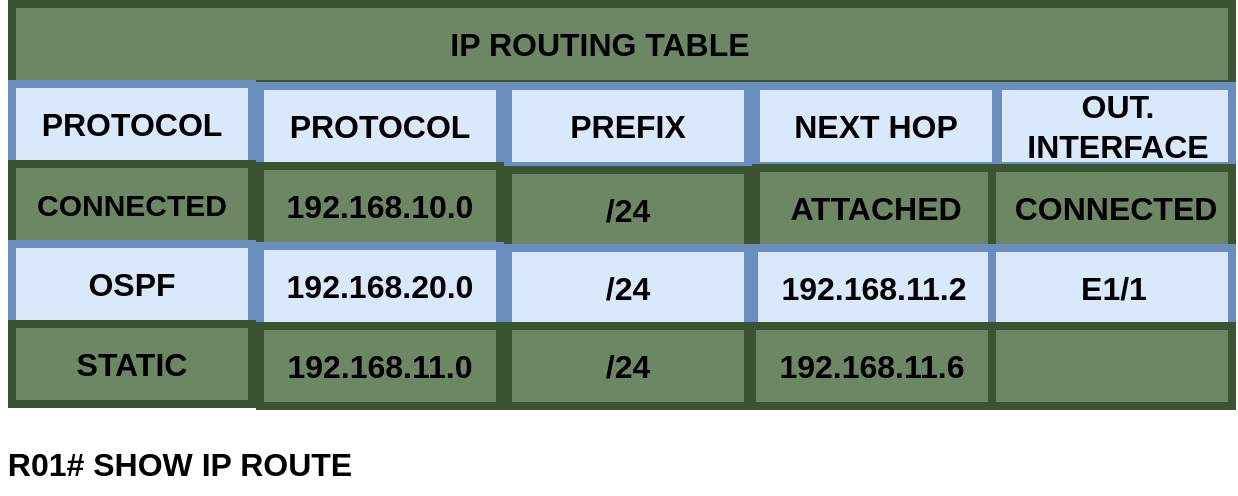 <mxfile version="22.1.16" type="device">
  <diagram name="Página-1" id="00M8zRfkyxRggsTmf3tM">
    <mxGraphModel dx="1194" dy="716" grid="1" gridSize="10" guides="1" tooltips="1" connect="1" arrows="1" fold="1" page="1" pageScale="1" pageWidth="827" pageHeight="1169" math="0" shadow="0">
      <root>
        <mxCell id="0" />
        <mxCell id="1" parent="0" />
        <mxCell id="mPJ2v4zrO77l32GKz1xa-1" value="" style="rounded=0;whiteSpace=wrap;html=1;strokeWidth=4;fillColor=#6d8764;strokeColor=#3A5431;fontColor=#ffffff;" vertex="1" parent="1">
          <mxGeometry x="120" y="200" width="610" height="40" as="geometry" />
        </mxCell>
        <mxCell id="mPJ2v4zrO77l32GKz1xa-2" value="" style="rounded=0;whiteSpace=wrap;html=1;strokeWidth=4;fillColor=#dae8fc;strokeColor=#6c8ebf;" vertex="1" parent="1">
          <mxGeometry x="120" y="240" width="120" height="40" as="geometry" />
        </mxCell>
        <mxCell id="mPJ2v4zrO77l32GKz1xa-3" value="PROTOCOL" style="text;html=1;strokeColor=none;fillColor=none;align=center;verticalAlign=middle;whiteSpace=wrap;rounded=0;fontSize=16;fontStyle=1" vertex="1" parent="1">
          <mxGeometry x="130" y="245" width="100" height="30" as="geometry" />
        </mxCell>
        <mxCell id="mPJ2v4zrO77l32GKz1xa-4" value="IP ROUTING TABLE" style="text;html=1;strokeColor=none;fillColor=none;align=center;verticalAlign=middle;whiteSpace=wrap;rounded=0;fontSize=16;fontStyle=1" vertex="1" parent="1">
          <mxGeometry x="324" y="205" width="180" height="30" as="geometry" />
        </mxCell>
        <mxCell id="mPJ2v4zrO77l32GKz1xa-5" value="" style="rounded=0;whiteSpace=wrap;html=1;strokeWidth=4;fillColor=#6d8764;strokeColor=#3A5431;fontColor=#ffffff;" vertex="1" parent="1">
          <mxGeometry x="120" y="280" width="120" height="40" as="geometry" />
        </mxCell>
        <mxCell id="mPJ2v4zrO77l32GKz1xa-7" value="" style="rounded=0;whiteSpace=wrap;html=1;strokeWidth=4;fillColor=#dae8fc;strokeColor=#6c8ebf;" vertex="1" parent="1">
          <mxGeometry x="120" y="320" width="120" height="40" as="geometry" />
        </mxCell>
        <mxCell id="mPJ2v4zrO77l32GKz1xa-8" value="OSPF" style="text;html=1;strokeColor=none;fillColor=none;align=center;verticalAlign=middle;whiteSpace=wrap;rounded=0;fontSize=16;fontStyle=1" vertex="1" parent="1">
          <mxGeometry x="130" y="325" width="100" height="30" as="geometry" />
        </mxCell>
        <mxCell id="mPJ2v4zrO77l32GKz1xa-9" value="" style="rounded=0;whiteSpace=wrap;html=1;strokeWidth=4;fillColor=#6d8764;fontColor=#ffffff;strokeColor=#3A5431;" vertex="1" parent="1">
          <mxGeometry x="120" y="360" width="120" height="40" as="geometry" />
        </mxCell>
        <mxCell id="mPJ2v4zrO77l32GKz1xa-10" value="STATIC" style="text;html=1;strokeColor=none;fillColor=#6d8764;align=center;verticalAlign=middle;whiteSpace=wrap;rounded=0;fontSize=16;fontStyle=1;fontColor=#000000;" vertex="1" parent="1">
          <mxGeometry x="130" y="365" width="100" height="30" as="geometry" />
        </mxCell>
        <mxCell id="mPJ2v4zrO77l32GKz1xa-11" value="" style="rounded=0;whiteSpace=wrap;html=1;strokeWidth=4;fillColor=#dae8fc;strokeColor=#6c8ebf;" vertex="1" parent="1">
          <mxGeometry x="244" y="241" width="120" height="40" as="geometry" />
        </mxCell>
        <mxCell id="mPJ2v4zrO77l32GKz1xa-12" value="PROTOCOL" style="text;html=1;strokeColor=none;fillColor=none;align=center;verticalAlign=middle;whiteSpace=wrap;rounded=0;fontSize=16;fontStyle=1" vertex="1" parent="1">
          <mxGeometry x="254" y="246" width="100" height="30" as="geometry" />
        </mxCell>
        <mxCell id="mPJ2v4zrO77l32GKz1xa-13" value="" style="rounded=0;whiteSpace=wrap;html=1;strokeWidth=4;fillColor=#dae8fc;strokeColor=#6c8ebf;" vertex="1" parent="1">
          <mxGeometry x="368" y="241" width="120" height="40" as="geometry" />
        </mxCell>
        <mxCell id="mPJ2v4zrO77l32GKz1xa-14" value="PREFIX" style="text;html=1;strokeColor=none;fillColor=none;align=center;verticalAlign=middle;whiteSpace=wrap;rounded=0;fontSize=16;fontStyle=1" vertex="1" parent="1">
          <mxGeometry x="378" y="246" width="100" height="30" as="geometry" />
        </mxCell>
        <mxCell id="mPJ2v4zrO77l32GKz1xa-15" value="" style="rounded=0;whiteSpace=wrap;html=1;strokeWidth=4;fillColor=#dae8fc;strokeColor=#6c8ebf;" vertex="1" parent="1">
          <mxGeometry x="492" y="241" width="120" height="40" as="geometry" />
        </mxCell>
        <mxCell id="mPJ2v4zrO77l32GKz1xa-16" value="NEXT HOP" style="text;html=1;strokeColor=none;fillColor=none;align=center;verticalAlign=middle;whiteSpace=wrap;rounded=0;fontSize=16;fontStyle=1" vertex="1" parent="1">
          <mxGeometry x="502" y="246" width="100" height="30" as="geometry" />
        </mxCell>
        <mxCell id="mPJ2v4zrO77l32GKz1xa-17" value="" style="rounded=0;whiteSpace=wrap;html=1;strokeWidth=4;fillColor=#dae8fc;strokeColor=#6c8ebf;" vertex="1" parent="1">
          <mxGeometry x="613" y="241" width="117" height="40" as="geometry" />
        </mxCell>
        <mxCell id="mPJ2v4zrO77l32GKz1xa-18" value="OUT. INTERFACE" style="text;html=1;strokeColor=none;fillColor=none;align=center;verticalAlign=middle;whiteSpace=wrap;rounded=0;fontSize=16;fontStyle=1" vertex="1" parent="1">
          <mxGeometry x="623" y="246" width="100" height="30" as="geometry" />
        </mxCell>
        <mxCell id="mPJ2v4zrO77l32GKz1xa-19" value="" style="rounded=0;whiteSpace=wrap;html=1;strokeWidth=4;fillColor=#6d8764;fontColor=#ffffff;strokeColor=#3A5431;" vertex="1" parent="1">
          <mxGeometry x="244" y="281" width="120" height="40" as="geometry" />
        </mxCell>
        <mxCell id="mPJ2v4zrO77l32GKz1xa-20" value="192.168.10.0" style="text;html=1;strokeColor=none;fillColor=none;align=center;verticalAlign=middle;whiteSpace=wrap;rounded=0;fontSize=16;fontStyle=1" vertex="1" parent="1">
          <mxGeometry x="254" y="286" width="100" height="30" as="geometry" />
        </mxCell>
        <mxCell id="mPJ2v4zrO77l32GKz1xa-21" value="" style="rounded=0;whiteSpace=wrap;html=1;strokeWidth=4;fillColor=#dae8fc;strokeColor=#6c8ebf;" vertex="1" parent="1">
          <mxGeometry x="244" y="321" width="120" height="40" as="geometry" />
        </mxCell>
        <mxCell id="mPJ2v4zrO77l32GKz1xa-22" value="192.168.20.0" style="text;html=1;strokeColor=none;fillColor=none;align=center;verticalAlign=middle;whiteSpace=wrap;rounded=0;fontSize=16;fontStyle=1" vertex="1" parent="1">
          <mxGeometry x="254" y="326" width="100" height="30" as="geometry" />
        </mxCell>
        <mxCell id="mPJ2v4zrO77l32GKz1xa-23" value="" style="rounded=0;whiteSpace=wrap;html=1;strokeWidth=4;fillColor=#6d8764;fontColor=#ffffff;strokeColor=#3A5431;" vertex="1" parent="1">
          <mxGeometry x="244" y="361" width="120" height="40" as="geometry" />
        </mxCell>
        <mxCell id="mPJ2v4zrO77l32GKz1xa-24" value="192.168.11.0" style="text;html=1;strokeColor=none;fillColor=none;align=center;verticalAlign=middle;whiteSpace=wrap;rounded=0;fontSize=16;fontStyle=1;fontColor=#000000;" vertex="1" parent="1">
          <mxGeometry x="254" y="366" width="100" height="30" as="geometry" />
        </mxCell>
        <mxCell id="mPJ2v4zrO77l32GKz1xa-25" value="" style="rounded=0;whiteSpace=wrap;html=1;strokeWidth=4;fillColor=#6d8764;fontColor=#ffffff;strokeColor=#3A5431;" vertex="1" parent="1">
          <mxGeometry x="368" y="283" width="120" height="40" as="geometry" />
        </mxCell>
        <mxCell id="mPJ2v4zrO77l32GKz1xa-26" value="/24" style="text;html=1;strokeColor=none;fillColor=none;align=center;verticalAlign=middle;whiteSpace=wrap;rounded=0;fontSize=16;fontStyle=1" vertex="1" parent="1">
          <mxGeometry x="378" y="288" width="100" height="30" as="geometry" />
        </mxCell>
        <mxCell id="mPJ2v4zrO77l32GKz1xa-27" value="" style="rounded=0;whiteSpace=wrap;html=1;strokeWidth=4;fillColor=#dae8fc;strokeColor=#6c8ebf;" vertex="1" parent="1">
          <mxGeometry x="368" y="322" width="120" height="40" as="geometry" />
        </mxCell>
        <mxCell id="mPJ2v4zrO77l32GKz1xa-28" value="/24" style="text;html=1;strokeColor=none;fillColor=none;align=center;verticalAlign=middle;whiteSpace=wrap;rounded=0;fontSize=16;fontStyle=1" vertex="1" parent="1">
          <mxGeometry x="378" y="327" width="100" height="30" as="geometry" />
        </mxCell>
        <mxCell id="mPJ2v4zrO77l32GKz1xa-29" value="" style="rounded=0;whiteSpace=wrap;html=1;strokeWidth=4;fillColor=#6d8764;fontColor=#ffffff;strokeColor=#3A5431;" vertex="1" parent="1">
          <mxGeometry x="368" y="361" width="120" height="40" as="geometry" />
        </mxCell>
        <mxCell id="mPJ2v4zrO77l32GKz1xa-30" value="&lt;font color=&quot;#000000&quot;&gt;/24&lt;/font&gt;" style="text;html=1;strokeColor=none;fillColor=none;align=center;verticalAlign=middle;whiteSpace=wrap;rounded=0;fontSize=16;fontStyle=1;fontColor=#ffffff;" vertex="1" parent="1">
          <mxGeometry x="378" y="366" width="100" height="30" as="geometry" />
        </mxCell>
        <mxCell id="mPJ2v4zrO77l32GKz1xa-31" value="" style="rounded=0;whiteSpace=wrap;html=1;strokeWidth=4;fillColor=#6d8764;fontColor=#ffffff;strokeColor=#3A5431;" vertex="1" parent="1">
          <mxGeometry x="492" y="282" width="120" height="40" as="geometry" />
        </mxCell>
        <mxCell id="mPJ2v4zrO77l32GKz1xa-32" value="ATTACHED" style="text;html=1;strokeColor=none;fillColor=none;align=center;verticalAlign=middle;whiteSpace=wrap;rounded=0;fontSize=16;fontStyle=1" vertex="1" parent="1">
          <mxGeometry x="502" y="287" width="100" height="30" as="geometry" />
        </mxCell>
        <mxCell id="mPJ2v4zrO77l32GKz1xa-33" value="" style="rounded=0;whiteSpace=wrap;html=1;strokeWidth=4;fillColor=#6d8764;fontColor=#ffffff;strokeColor=#3A5431;" vertex="1" parent="1">
          <mxGeometry x="610" y="282" width="120" height="40" as="geometry" />
        </mxCell>
        <mxCell id="mPJ2v4zrO77l32GKz1xa-34" value="&lt;font color=&quot;#000000&quot;&gt;CONNECTED&lt;/font&gt;" style="text;html=1;strokeColor=none;fillColor=#6d8764;align=center;verticalAlign=middle;whiteSpace=wrap;rounded=0;fontSize=16;fontStyle=1;fontColor=#ffffff;" vertex="1" parent="1">
          <mxGeometry x="622" y="287" width="100" height="30" as="geometry" />
        </mxCell>
        <mxCell id="mPJ2v4zrO77l32GKz1xa-35" value="" style="rounded=0;whiteSpace=wrap;html=1;strokeWidth=4;fillColor=#dae8fc;strokeColor=#6c8ebf;" vertex="1" parent="1">
          <mxGeometry x="491" y="322" width="120" height="40" as="geometry" />
        </mxCell>
        <mxCell id="mPJ2v4zrO77l32GKz1xa-36" value="192.168.11.2" style="text;html=1;strokeColor=none;fillColor=none;align=center;verticalAlign=middle;whiteSpace=wrap;rounded=0;fontSize=16;fontStyle=1" vertex="1" parent="1">
          <mxGeometry x="501" y="327" width="100" height="30" as="geometry" />
        </mxCell>
        <mxCell id="mPJ2v4zrO77l32GKz1xa-39" value="" style="rounded=0;whiteSpace=wrap;html=1;strokeWidth=4;fillColor=#6d8764;fontColor=#ffffff;strokeColor=#3A5431;" vertex="1" parent="1">
          <mxGeometry x="490" y="361" width="120" height="40" as="geometry" />
        </mxCell>
        <mxCell id="mPJ2v4zrO77l32GKz1xa-40" value="&lt;font color=&quot;#000000&quot;&gt;192.168.11.6&lt;/font&gt;" style="text;html=1;strokeColor=none;fillColor=none;align=center;verticalAlign=middle;whiteSpace=wrap;rounded=0;fontSize=16;fontStyle=1;fontColor=#ffffff;" vertex="1" parent="1">
          <mxGeometry x="500" y="366" width="100" height="30" as="geometry" />
        </mxCell>
        <mxCell id="mPJ2v4zrO77l32GKz1xa-43" value="" style="rounded=0;whiteSpace=wrap;html=1;strokeWidth=4;fillColor=#dae8fc;strokeColor=#6c8ebf;" vertex="1" parent="1">
          <mxGeometry x="610" y="322" width="120" height="40" as="geometry" />
        </mxCell>
        <mxCell id="mPJ2v4zrO77l32GKz1xa-44" value="E1/1" style="text;html=1;strokeColor=none;fillColor=none;align=center;verticalAlign=middle;whiteSpace=wrap;rounded=0;fontSize=16;fontStyle=1" vertex="1" parent="1">
          <mxGeometry x="621" y="327" width="100" height="30" as="geometry" />
        </mxCell>
        <mxCell id="mPJ2v4zrO77l32GKz1xa-45" value="" style="rounded=0;whiteSpace=wrap;html=1;strokeWidth=4;fillColor=#6d8764;fontColor=#ffffff;strokeColor=#3A5431;" vertex="1" parent="1">
          <mxGeometry x="610" y="361" width="120" height="40" as="geometry" />
        </mxCell>
        <mxCell id="mPJ2v4zrO77l32GKz1xa-47" value="CONNECTED" style="text;html=1;strokeColor=none;fillColor=none;align=center;verticalAlign=middle;whiteSpace=wrap;rounded=0;fontStyle=1;fontSize=15;" vertex="1" parent="1">
          <mxGeometry x="150" y="285" width="60" height="30" as="geometry" />
        </mxCell>
        <mxCell id="mPJ2v4zrO77l32GKz1xa-48" value="R01# SHOW IP ROUTE" style="text;html=1;strokeColor=none;fillColor=none;align=center;verticalAlign=middle;whiteSpace=wrap;rounded=0;fontSize=16;fontStyle=1" vertex="1" parent="1">
          <mxGeometry x="114" y="415" width="180" height="30" as="geometry" />
        </mxCell>
      </root>
    </mxGraphModel>
  </diagram>
</mxfile>
